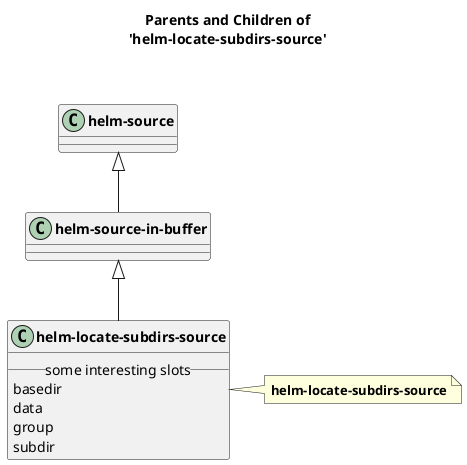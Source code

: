 @startuml
skinparam classFontStyle bold
skinparam captionFontStyle bold
title **Parents and Children of**\n**'helm-locate-subdirs-source'**\n\n
"helm-source-in-buffer" <|-- "helm-locate-subdirs-source"
class "helm-source-in-buffer"
"helm-source" <|-- "helm-source-in-buffer"
class "helm-source"
class "helm-locate-subdirs-source" {
	__ some interesting slots __
	basedir
	data
	group
	subdir
}
note right of "helm-locate-subdirs-source"
	**helm-locate-subdirs-source**
end note
@enduml
